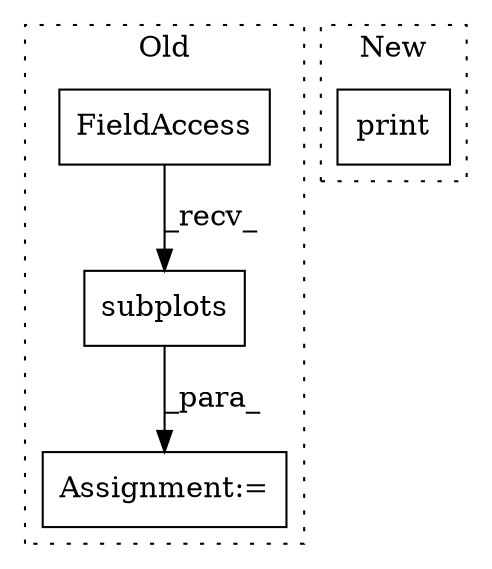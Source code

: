 digraph G {
subgraph cluster0 {
1 [label="subplots" a="32" s="1427" l="10" shape="box"];
3 [label="Assignment:=" a="7" s="1407" l="2" shape="box"];
4 [label="FieldAccess" a="22" s="1409" l="10" shape="box"];
label = "Old";
style="dotted";
}
subgraph cluster1 {
2 [label="print" a="32" s="1521,1559" l="6,1" shape="box"];
label = "New";
style="dotted";
}
1 -> 3 [label="_para_"];
4 -> 1 [label="_recv_"];
}